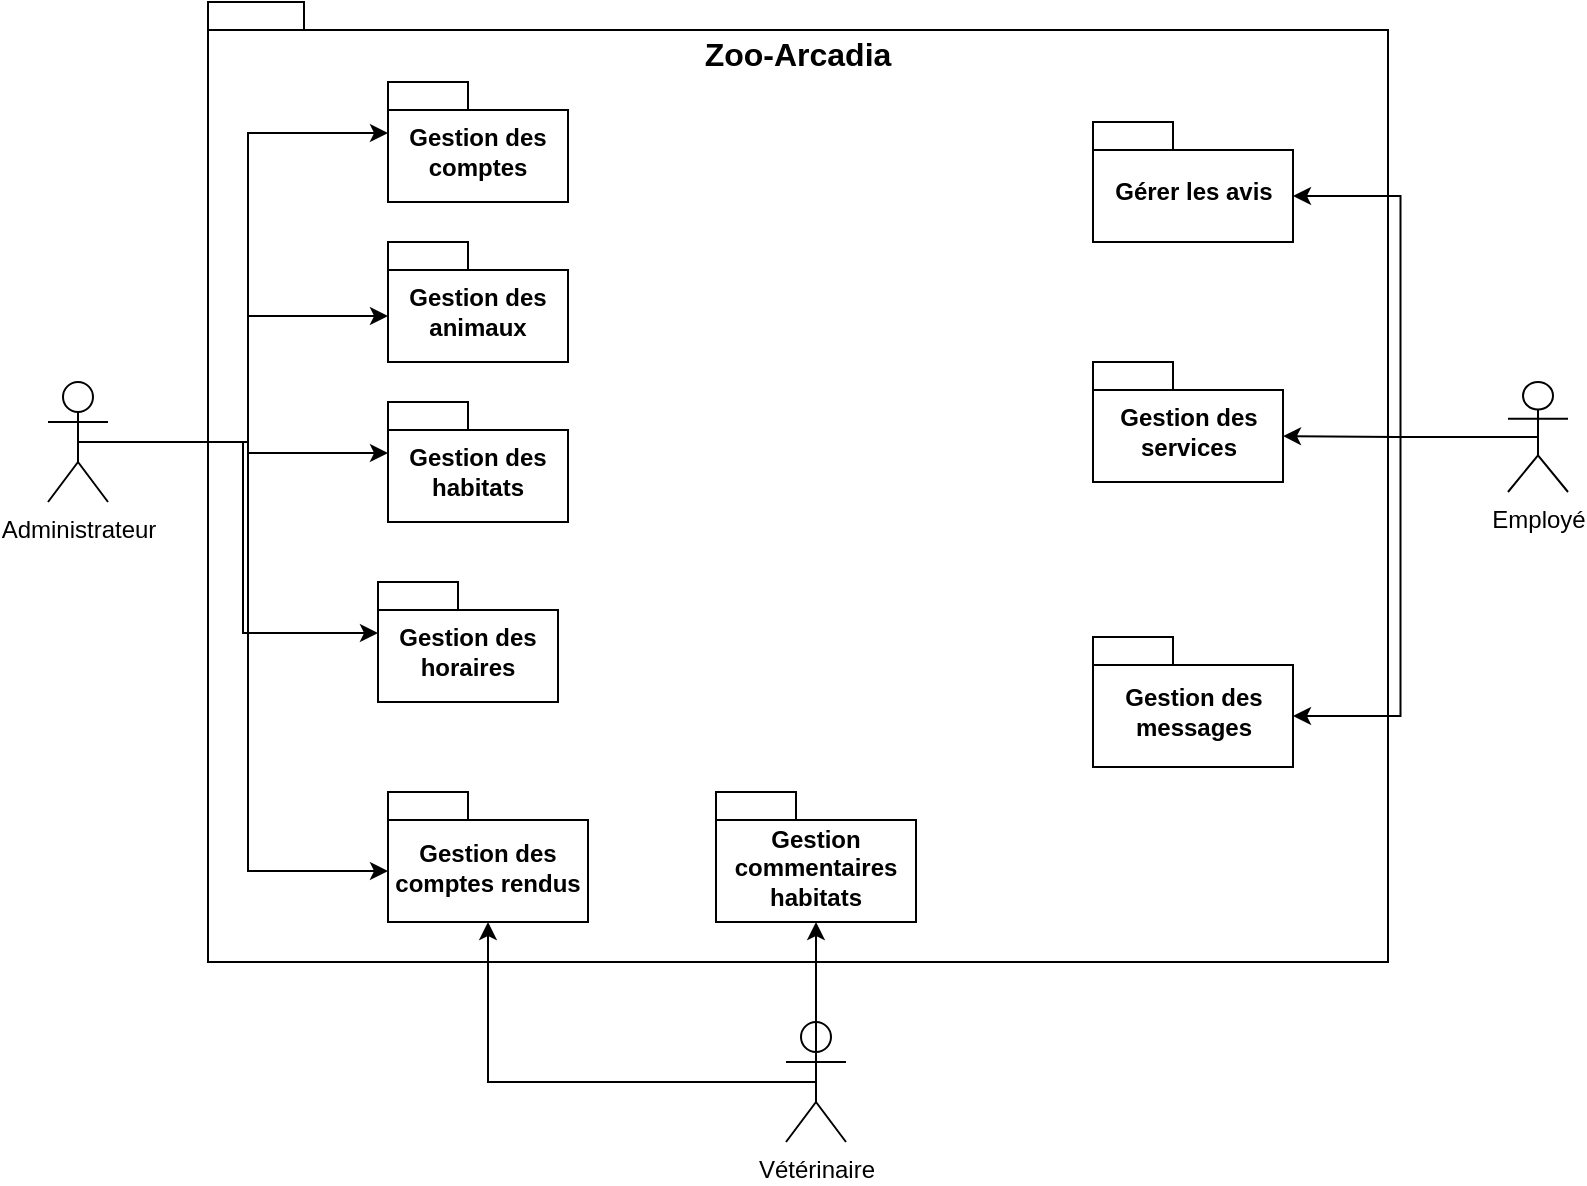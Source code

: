 <mxfile version="26.0.4">
  <diagram name="Page-1" id="uST46z_KFBdFDnhc6IbV">
    <mxGraphModel dx="1050" dy="717" grid="1" gridSize="10" guides="1" tooltips="1" connect="1" arrows="1" fold="1" page="1" pageScale="1" pageWidth="827" pageHeight="1169" math="0" shadow="0">
      <root>
        <mxCell id="0" />
        <mxCell id="1" parent="0" />
        <mxCell id="DAfmsctaAxgYxg2B-3OD-24" style="edgeStyle=orthogonalEdgeStyle;rounded=0;orthogonalLoop=1;jettySize=auto;html=1;exitX=0.5;exitY=0.5;exitDx=0;exitDy=0;exitPerimeter=0;" edge="1" parent="1" source="DAfmsctaAxgYxg2B-3OD-2" target="DAfmsctaAxgYxg2B-3OD-12">
          <mxGeometry relative="1" as="geometry" />
        </mxCell>
        <mxCell id="DAfmsctaAxgYxg2B-3OD-2" value="Administrateur" style="shape=umlActor;verticalLabelPosition=bottom;verticalAlign=top;html=1;outlineConnect=0;" vertex="1" parent="1">
          <mxGeometry x="30" y="300" width="30" height="60" as="geometry" />
        </mxCell>
        <mxCell id="DAfmsctaAxgYxg2B-3OD-3" value="Vétérinaire" style="shape=umlActor;verticalLabelPosition=bottom;verticalAlign=top;html=1;outlineConnect=0;" vertex="1" parent="1">
          <mxGeometry x="399" y="620" width="30" height="60" as="geometry" />
        </mxCell>
        <mxCell id="DAfmsctaAxgYxg2B-3OD-7" value="Employé" style="shape=umlActor;verticalLabelPosition=bottom;verticalAlign=top;html=1;outlineConnect=0;" vertex="1" parent="1">
          <mxGeometry x="760" y="300" width="30" height="55" as="geometry" />
        </mxCell>
        <mxCell id="DAfmsctaAxgYxg2B-3OD-15" value="Zoo-Arcadia" style="shape=folder;fontStyle=1;spacingTop=10;tabWidth=40;tabHeight=14;tabPosition=left;html=1;whiteSpace=wrap;align=center;verticalAlign=top;fontSize=16;" vertex="1" parent="1">
          <mxGeometry x="110" y="110" width="590" height="480" as="geometry" />
        </mxCell>
        <mxCell id="DAfmsctaAxgYxg2B-3OD-9" value="Gestion des comptes" style="shape=folder;fontStyle=1;spacingTop=10;tabWidth=40;tabHeight=14;tabPosition=left;html=1;whiteSpace=wrap;horizontal=1;" vertex="1" parent="1">
          <mxGeometry x="200" y="150" width="90" height="60" as="geometry" />
        </mxCell>
        <mxCell id="DAfmsctaAxgYxg2B-3OD-10" value="Gestion des animaux" style="shape=folder;fontStyle=1;spacingTop=10;tabWidth=40;tabHeight=14;tabPosition=left;html=1;whiteSpace=wrap;" vertex="1" parent="1">
          <mxGeometry x="200" y="230" width="90" height="60" as="geometry" />
        </mxCell>
        <mxCell id="DAfmsctaAxgYxg2B-3OD-11" value="Gestion des habitats" style="shape=folder;fontStyle=1;spacingTop=10;tabWidth=40;tabHeight=14;tabPosition=left;html=1;whiteSpace=wrap;" vertex="1" parent="1">
          <mxGeometry x="200" y="310" width="90" height="60" as="geometry" />
        </mxCell>
        <mxCell id="DAfmsctaAxgYxg2B-3OD-12" value="Gestion des services" style="shape=folder;fontStyle=1;spacingTop=10;tabWidth=40;tabHeight=14;tabPosition=left;html=1;whiteSpace=wrap;" vertex="1" parent="1">
          <mxGeometry x="552.5" y="290" width="95" height="60" as="geometry" />
        </mxCell>
        <mxCell id="DAfmsctaAxgYxg2B-3OD-13" value="Gestion des horaires" style="shape=folder;fontStyle=1;spacingTop=10;tabWidth=40;tabHeight=14;tabPosition=left;html=1;whiteSpace=wrap;" vertex="1" parent="1">
          <mxGeometry x="195" y="400" width="90" height="60" as="geometry" />
        </mxCell>
        <mxCell id="DAfmsctaAxgYxg2B-3OD-14" value="Gestion des comptes rendus" style="shape=folder;fontStyle=1;spacingTop=10;tabWidth=40;tabHeight=14;tabPosition=left;html=1;whiteSpace=wrap;" vertex="1" parent="1">
          <mxGeometry x="200" y="505" width="100" height="65" as="geometry" />
        </mxCell>
        <mxCell id="DAfmsctaAxgYxg2B-3OD-16" style="edgeStyle=orthogonalEdgeStyle;rounded=0;orthogonalLoop=1;jettySize=auto;html=1;exitX=0.5;exitY=0.5;exitDx=0;exitDy=0;exitPerimeter=0;entryX=0;entryY=0;entryDx=0;entryDy=25.5;entryPerimeter=0;" edge="1" parent="1" source="DAfmsctaAxgYxg2B-3OD-2" target="DAfmsctaAxgYxg2B-3OD-9">
          <mxGeometry relative="1" as="geometry" />
        </mxCell>
        <mxCell id="DAfmsctaAxgYxg2B-3OD-17" value="Gérer les avis" style="shape=folder;fontStyle=1;spacingTop=10;tabWidth=40;tabHeight=14;tabPosition=left;html=1;whiteSpace=wrap;" vertex="1" parent="1">
          <mxGeometry x="552.5" y="170" width="100" height="60" as="geometry" />
        </mxCell>
        <mxCell id="DAfmsctaAxgYxg2B-3OD-19" style="edgeStyle=orthogonalEdgeStyle;rounded=0;orthogonalLoop=1;jettySize=auto;html=1;exitX=0.5;exitY=0.5;exitDx=0;exitDy=0;exitPerimeter=0;entryX=0;entryY=0;entryDx=100;entryDy=37;entryPerimeter=0;" edge="1" parent="1" source="DAfmsctaAxgYxg2B-3OD-7" target="DAfmsctaAxgYxg2B-3OD-17">
          <mxGeometry relative="1" as="geometry" />
        </mxCell>
        <mxCell id="DAfmsctaAxgYxg2B-3OD-20" style="edgeStyle=orthogonalEdgeStyle;rounded=0;orthogonalLoop=1;jettySize=auto;html=1;exitX=0.5;exitY=0.5;exitDx=0;exitDy=0;exitPerimeter=0;entryX=0.5;entryY=1;entryDx=0;entryDy=0;entryPerimeter=0;" edge="1" parent="1" source="DAfmsctaAxgYxg2B-3OD-3" target="DAfmsctaAxgYxg2B-3OD-14">
          <mxGeometry relative="1" as="geometry" />
        </mxCell>
        <mxCell id="DAfmsctaAxgYxg2B-3OD-21" style="edgeStyle=orthogonalEdgeStyle;rounded=0;orthogonalLoop=1;jettySize=auto;html=1;exitX=0.5;exitY=0.5;exitDx=0;exitDy=0;exitPerimeter=0;entryX=0;entryY=0;entryDx=0;entryDy=37;entryPerimeter=0;" edge="1" parent="1" source="DAfmsctaAxgYxg2B-3OD-2" target="DAfmsctaAxgYxg2B-3OD-10">
          <mxGeometry relative="1" as="geometry" />
        </mxCell>
        <mxCell id="DAfmsctaAxgYxg2B-3OD-22" style="edgeStyle=orthogonalEdgeStyle;rounded=0;orthogonalLoop=1;jettySize=auto;html=1;exitX=0.5;exitY=0.5;exitDx=0;exitDy=0;exitPerimeter=0;entryX=0;entryY=0;entryDx=0;entryDy=25.5;entryPerimeter=0;" edge="1" parent="1" source="DAfmsctaAxgYxg2B-3OD-2" target="DAfmsctaAxgYxg2B-3OD-11">
          <mxGeometry relative="1" as="geometry" />
        </mxCell>
        <mxCell id="DAfmsctaAxgYxg2B-3OD-23" style="edgeStyle=orthogonalEdgeStyle;rounded=0;orthogonalLoop=1;jettySize=auto;html=1;exitX=0.5;exitY=0.5;exitDx=0;exitDy=0;exitPerimeter=0;entryX=0;entryY=0;entryDx=0;entryDy=25.5;entryPerimeter=0;" edge="1" parent="1" source="DAfmsctaAxgYxg2B-3OD-2" target="DAfmsctaAxgYxg2B-3OD-13">
          <mxGeometry relative="1" as="geometry" />
        </mxCell>
        <mxCell id="DAfmsctaAxgYxg2B-3OD-25" style="edgeStyle=orthogonalEdgeStyle;rounded=0;orthogonalLoop=1;jettySize=auto;html=1;exitX=0.5;exitY=0.5;exitDx=0;exitDy=0;exitPerimeter=0;entryX=1;entryY=0.617;entryDx=0;entryDy=0;entryPerimeter=0;" edge="1" parent="1" source="DAfmsctaAxgYxg2B-3OD-7" target="DAfmsctaAxgYxg2B-3OD-12">
          <mxGeometry relative="1" as="geometry" />
        </mxCell>
        <mxCell id="DAfmsctaAxgYxg2B-3OD-27" value="Gestion des messages" style="shape=folder;fontStyle=1;spacingTop=10;tabWidth=40;tabHeight=14;tabPosition=left;html=1;whiteSpace=wrap;" vertex="1" parent="1">
          <mxGeometry x="552.5" y="427.5" width="100" height="65" as="geometry" />
        </mxCell>
        <mxCell id="DAfmsctaAxgYxg2B-3OD-30" style="edgeStyle=orthogonalEdgeStyle;rounded=0;orthogonalLoop=1;jettySize=auto;html=1;exitX=0.5;exitY=0.5;exitDx=0;exitDy=0;exitPerimeter=0;entryX=0;entryY=0;entryDx=100;entryDy=39.5;entryPerimeter=0;" edge="1" parent="1" source="DAfmsctaAxgYxg2B-3OD-7" target="DAfmsctaAxgYxg2B-3OD-27">
          <mxGeometry relative="1" as="geometry" />
        </mxCell>
        <mxCell id="DAfmsctaAxgYxg2B-3OD-31" style="edgeStyle=orthogonalEdgeStyle;rounded=0;orthogonalLoop=1;jettySize=auto;html=1;exitX=0.5;exitY=0.5;exitDx=0;exitDy=0;exitPerimeter=0;entryX=0;entryY=0;entryDx=0;entryDy=39.5;entryPerimeter=0;" edge="1" parent="1" source="DAfmsctaAxgYxg2B-3OD-2" target="DAfmsctaAxgYxg2B-3OD-14">
          <mxGeometry relative="1" as="geometry" />
        </mxCell>
        <mxCell id="DAfmsctaAxgYxg2B-3OD-32" value="Gestion commentaires habitats" style="shape=folder;fontStyle=1;spacingTop=10;tabWidth=40;tabHeight=14;tabPosition=left;html=1;whiteSpace=wrap;" vertex="1" parent="1">
          <mxGeometry x="364" y="505" width="100" height="65" as="geometry" />
        </mxCell>
        <mxCell id="DAfmsctaAxgYxg2B-3OD-33" style="edgeStyle=orthogonalEdgeStyle;rounded=0;orthogonalLoop=1;jettySize=auto;html=1;exitX=0.5;exitY=0.5;exitDx=0;exitDy=0;exitPerimeter=0;entryX=0.5;entryY=1;entryDx=0;entryDy=0;entryPerimeter=0;" edge="1" parent="1" source="DAfmsctaAxgYxg2B-3OD-3" target="DAfmsctaAxgYxg2B-3OD-32">
          <mxGeometry relative="1" as="geometry" />
        </mxCell>
      </root>
    </mxGraphModel>
  </diagram>
</mxfile>
